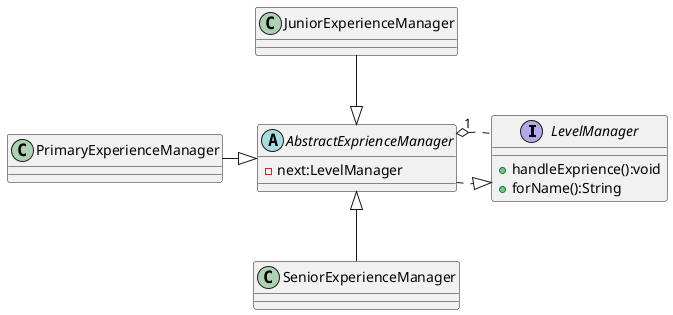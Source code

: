 @startuml chain-of-responsibility-pattern

interface LevelManager {
  + handleExprience():void
  + forName():String
}

abstract class AbstractExprienceManager {
  - next:LevelManager

}

class PrimaryExperienceManager
class JuniorExperienceManager
class SeniorExperienceManager

AbstractExprienceManager <|-left- PrimaryExperienceManager
JuniorExperienceManager --|> AbstractExprienceManager
AbstractExprienceManager <|-- SeniorExperienceManager
AbstractExprienceManager .|> LevelManager
AbstractExprienceManager "1" o. LevelManager



@enduml
